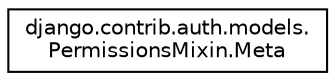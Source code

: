 digraph "Graphical Class Hierarchy"
{
 // LATEX_PDF_SIZE
  edge [fontname="Helvetica",fontsize="10",labelfontname="Helvetica",labelfontsize="10"];
  node [fontname="Helvetica",fontsize="10",shape=record];
  rankdir="LR";
  Node0 [label="django.contrib.auth.models.\lPermissionsMixin.Meta",height=0.2,width=0.4,color="black", fillcolor="white", style="filled",URL="$d2/d8f/classdjango_1_1contrib_1_1auth_1_1models_1_1_permissions_mixin_1_1_meta.html",tooltip=" "];
}
